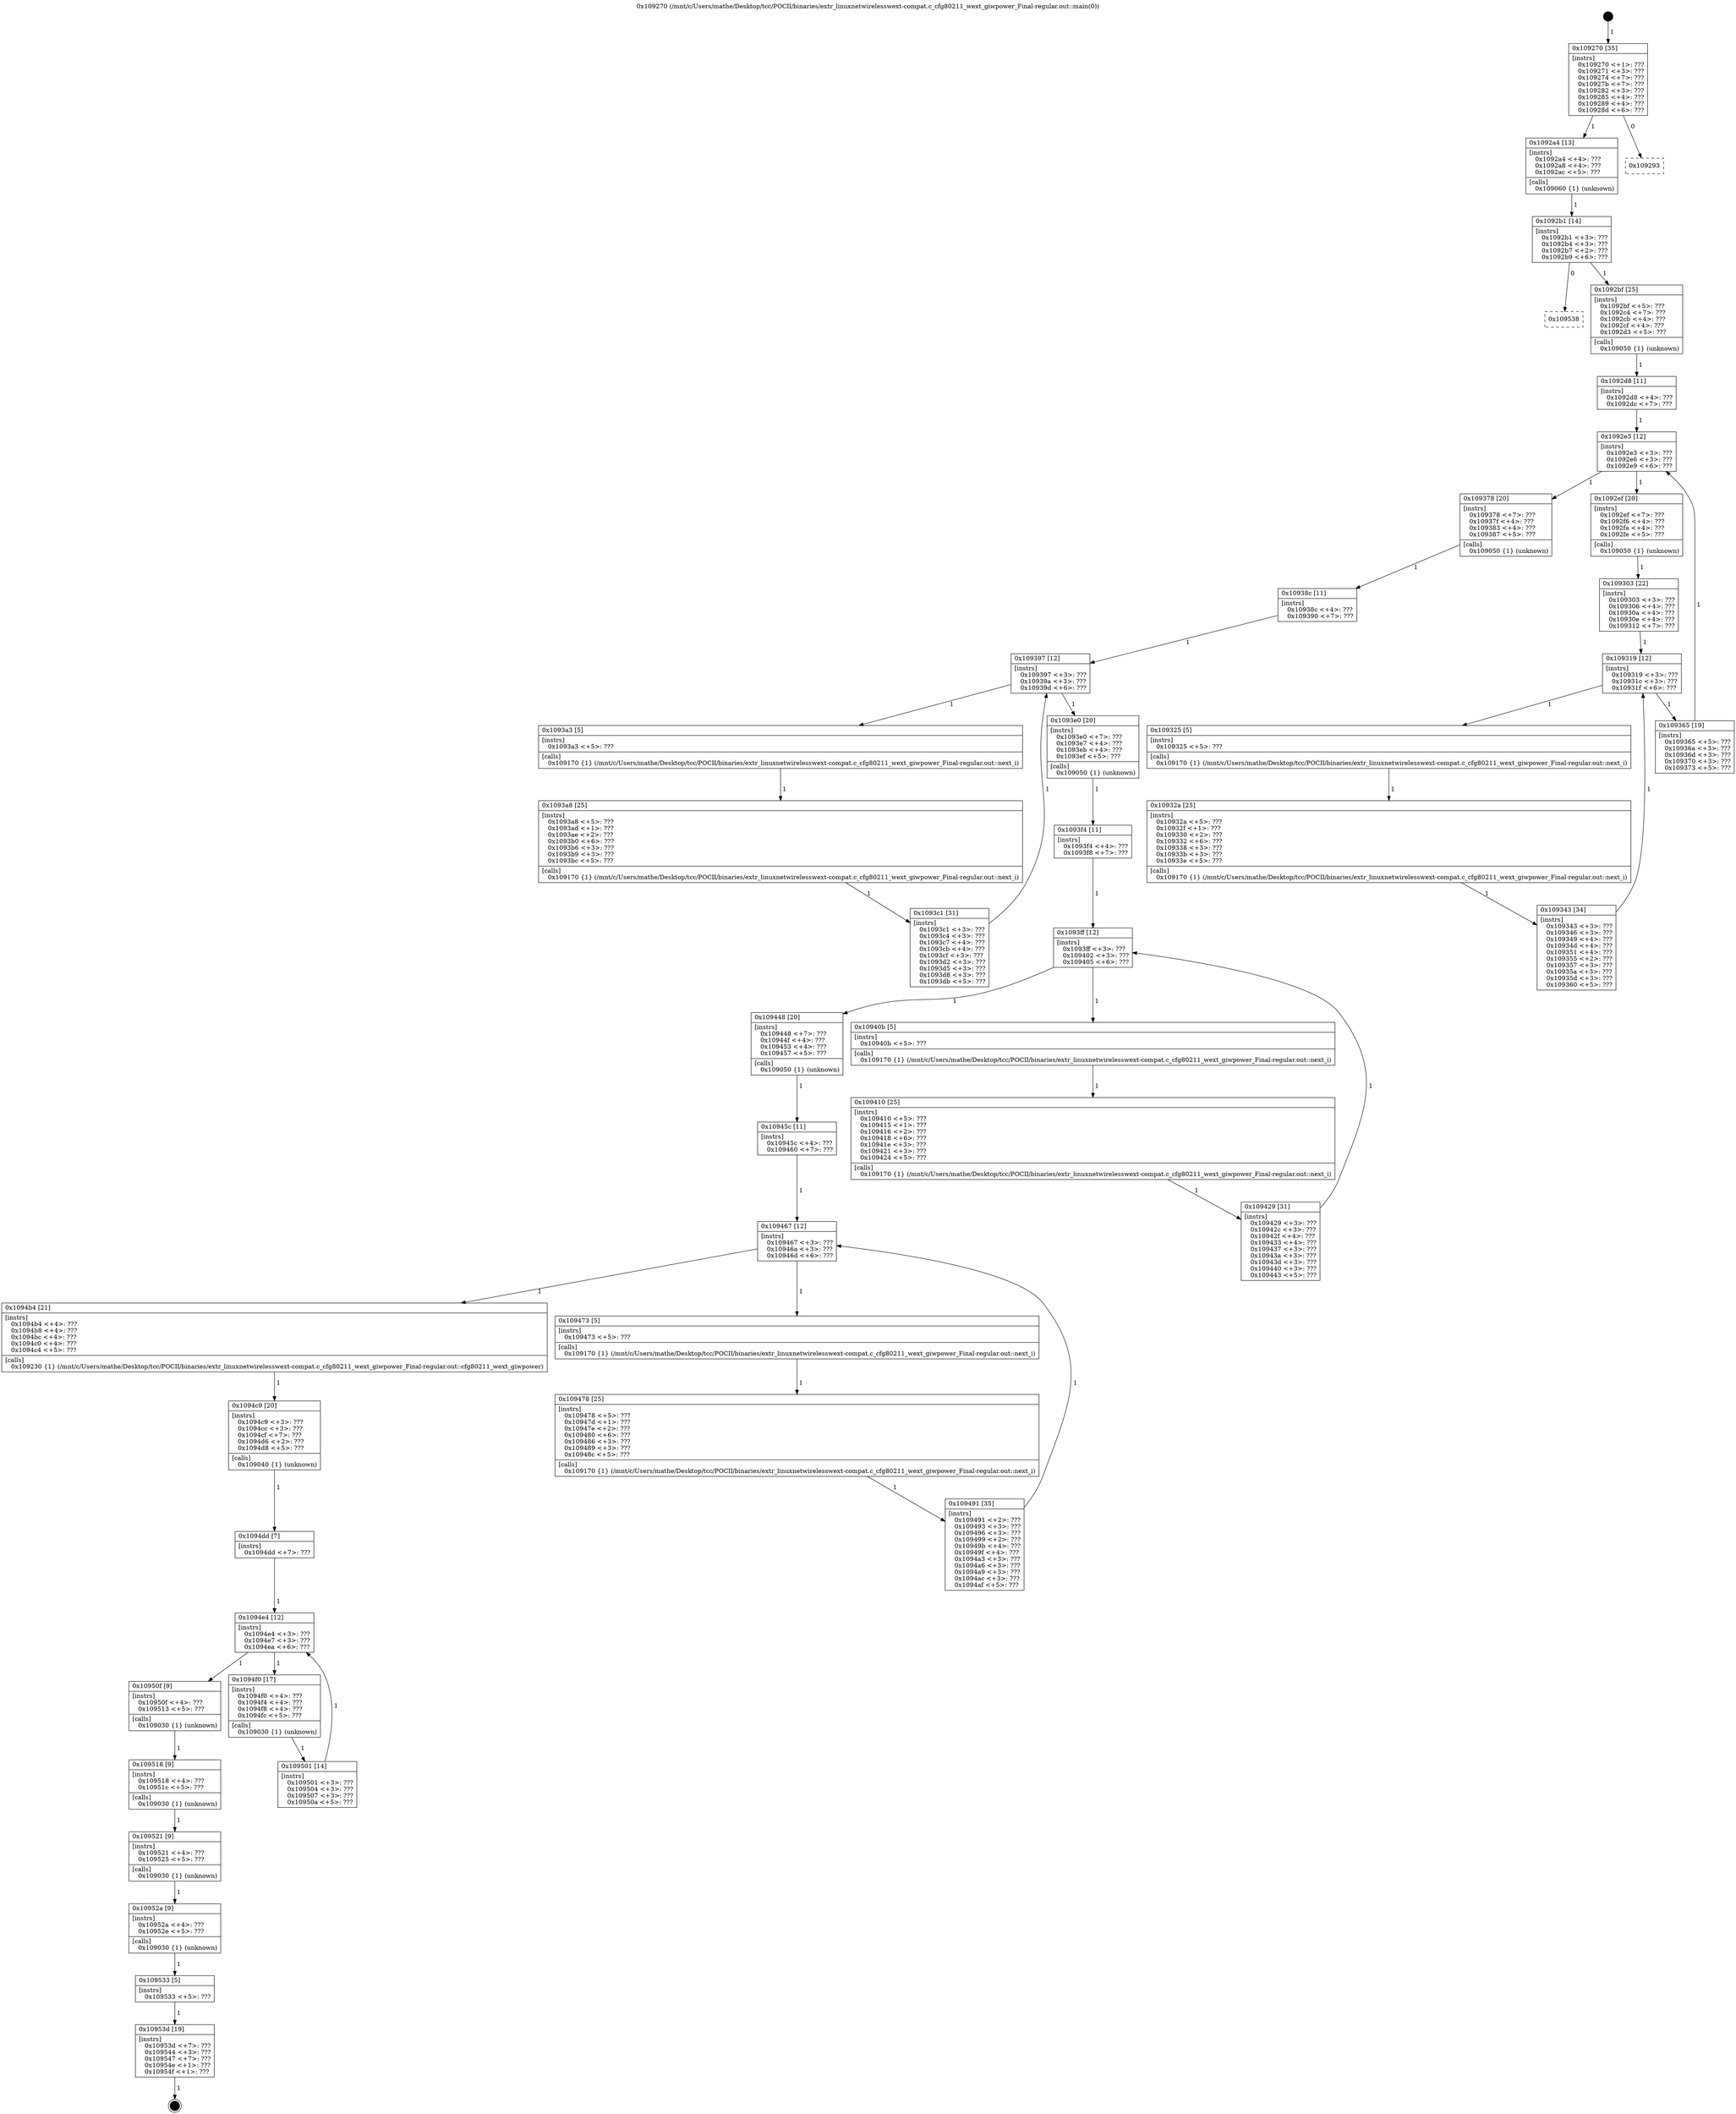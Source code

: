 digraph "0x109270" {
  label = "0x109270 (/mnt/c/Users/mathe/Desktop/tcc/POCII/binaries/extr_linuxnetwirelesswext-compat.c_cfg80211_wext_giwpower_Final-regular.out::main(0))"
  labelloc = "t"
  node[shape=record]

  Entry [label="",width=0.3,height=0.3,shape=circle,fillcolor=black,style=filled]
  "0x109270" [label="{
     0x109270 [35]\l
     | [instrs]\l
     &nbsp;&nbsp;0x109270 \<+1\>: ???\l
     &nbsp;&nbsp;0x109271 \<+3\>: ???\l
     &nbsp;&nbsp;0x109274 \<+7\>: ???\l
     &nbsp;&nbsp;0x10927b \<+7\>: ???\l
     &nbsp;&nbsp;0x109282 \<+3\>: ???\l
     &nbsp;&nbsp;0x109285 \<+4\>: ???\l
     &nbsp;&nbsp;0x109289 \<+4\>: ???\l
     &nbsp;&nbsp;0x10928d \<+6\>: ???\l
  }"]
  "0x1092a4" [label="{
     0x1092a4 [13]\l
     | [instrs]\l
     &nbsp;&nbsp;0x1092a4 \<+4\>: ???\l
     &nbsp;&nbsp;0x1092a8 \<+4\>: ???\l
     &nbsp;&nbsp;0x1092ac \<+5\>: ???\l
     | [calls]\l
     &nbsp;&nbsp;0x109060 \{1\} (unknown)\l
  }"]
  "0x109293" [label="{
     0x109293\l
  }", style=dashed]
  "0x1092b1" [label="{
     0x1092b1 [14]\l
     | [instrs]\l
     &nbsp;&nbsp;0x1092b1 \<+3\>: ???\l
     &nbsp;&nbsp;0x1092b4 \<+3\>: ???\l
     &nbsp;&nbsp;0x1092b7 \<+2\>: ???\l
     &nbsp;&nbsp;0x1092b9 \<+6\>: ???\l
  }"]
  "0x109538" [label="{
     0x109538\l
  }", style=dashed]
  "0x1092bf" [label="{
     0x1092bf [25]\l
     | [instrs]\l
     &nbsp;&nbsp;0x1092bf \<+5\>: ???\l
     &nbsp;&nbsp;0x1092c4 \<+7\>: ???\l
     &nbsp;&nbsp;0x1092cb \<+4\>: ???\l
     &nbsp;&nbsp;0x1092cf \<+4\>: ???\l
     &nbsp;&nbsp;0x1092d3 \<+5\>: ???\l
     | [calls]\l
     &nbsp;&nbsp;0x109050 \{1\} (unknown)\l
  }"]
  Exit [label="",width=0.3,height=0.3,shape=circle,fillcolor=black,style=filled,peripheries=2]
  "0x1092e3" [label="{
     0x1092e3 [12]\l
     | [instrs]\l
     &nbsp;&nbsp;0x1092e3 \<+3\>: ???\l
     &nbsp;&nbsp;0x1092e6 \<+3\>: ???\l
     &nbsp;&nbsp;0x1092e9 \<+6\>: ???\l
  }"]
  "0x109378" [label="{
     0x109378 [20]\l
     | [instrs]\l
     &nbsp;&nbsp;0x109378 \<+7\>: ???\l
     &nbsp;&nbsp;0x10937f \<+4\>: ???\l
     &nbsp;&nbsp;0x109383 \<+4\>: ???\l
     &nbsp;&nbsp;0x109387 \<+5\>: ???\l
     | [calls]\l
     &nbsp;&nbsp;0x109050 \{1\} (unknown)\l
  }"]
  "0x1092ef" [label="{
     0x1092ef [20]\l
     | [instrs]\l
     &nbsp;&nbsp;0x1092ef \<+7\>: ???\l
     &nbsp;&nbsp;0x1092f6 \<+4\>: ???\l
     &nbsp;&nbsp;0x1092fa \<+4\>: ???\l
     &nbsp;&nbsp;0x1092fe \<+5\>: ???\l
     | [calls]\l
     &nbsp;&nbsp;0x109050 \{1\} (unknown)\l
  }"]
  "0x109319" [label="{
     0x109319 [12]\l
     | [instrs]\l
     &nbsp;&nbsp;0x109319 \<+3\>: ???\l
     &nbsp;&nbsp;0x10931c \<+3\>: ???\l
     &nbsp;&nbsp;0x10931f \<+6\>: ???\l
  }"]
  "0x109365" [label="{
     0x109365 [19]\l
     | [instrs]\l
     &nbsp;&nbsp;0x109365 \<+5\>: ???\l
     &nbsp;&nbsp;0x10936a \<+3\>: ???\l
     &nbsp;&nbsp;0x10936d \<+3\>: ???\l
     &nbsp;&nbsp;0x109370 \<+3\>: ???\l
     &nbsp;&nbsp;0x109373 \<+5\>: ???\l
  }"]
  "0x109325" [label="{
     0x109325 [5]\l
     | [instrs]\l
     &nbsp;&nbsp;0x109325 \<+5\>: ???\l
     | [calls]\l
     &nbsp;&nbsp;0x109170 \{1\} (/mnt/c/Users/mathe/Desktop/tcc/POCII/binaries/extr_linuxnetwirelesswext-compat.c_cfg80211_wext_giwpower_Final-regular.out::next_i)\l
  }"]
  "0x10932a" [label="{
     0x10932a [25]\l
     | [instrs]\l
     &nbsp;&nbsp;0x10932a \<+5\>: ???\l
     &nbsp;&nbsp;0x10932f \<+1\>: ???\l
     &nbsp;&nbsp;0x109330 \<+2\>: ???\l
     &nbsp;&nbsp;0x109332 \<+6\>: ???\l
     &nbsp;&nbsp;0x109338 \<+3\>: ???\l
     &nbsp;&nbsp;0x10933b \<+3\>: ???\l
     &nbsp;&nbsp;0x10933e \<+5\>: ???\l
     | [calls]\l
     &nbsp;&nbsp;0x109170 \{1\} (/mnt/c/Users/mathe/Desktop/tcc/POCII/binaries/extr_linuxnetwirelesswext-compat.c_cfg80211_wext_giwpower_Final-regular.out::next_i)\l
  }"]
  "0x109343" [label="{
     0x109343 [34]\l
     | [instrs]\l
     &nbsp;&nbsp;0x109343 \<+3\>: ???\l
     &nbsp;&nbsp;0x109346 \<+3\>: ???\l
     &nbsp;&nbsp;0x109349 \<+4\>: ???\l
     &nbsp;&nbsp;0x10934d \<+4\>: ???\l
     &nbsp;&nbsp;0x109351 \<+4\>: ???\l
     &nbsp;&nbsp;0x109355 \<+2\>: ???\l
     &nbsp;&nbsp;0x109357 \<+3\>: ???\l
     &nbsp;&nbsp;0x10935a \<+3\>: ???\l
     &nbsp;&nbsp;0x10935d \<+3\>: ???\l
     &nbsp;&nbsp;0x109360 \<+5\>: ???\l
  }"]
  "0x109303" [label="{
     0x109303 [22]\l
     | [instrs]\l
     &nbsp;&nbsp;0x109303 \<+3\>: ???\l
     &nbsp;&nbsp;0x109306 \<+4\>: ???\l
     &nbsp;&nbsp;0x10930a \<+4\>: ???\l
     &nbsp;&nbsp;0x10930e \<+4\>: ???\l
     &nbsp;&nbsp;0x109312 \<+7\>: ???\l
  }"]
  "0x10953d" [label="{
     0x10953d [19]\l
     | [instrs]\l
     &nbsp;&nbsp;0x10953d \<+7\>: ???\l
     &nbsp;&nbsp;0x109544 \<+3\>: ???\l
     &nbsp;&nbsp;0x109547 \<+7\>: ???\l
     &nbsp;&nbsp;0x10954e \<+1\>: ???\l
     &nbsp;&nbsp;0x10954f \<+1\>: ???\l
  }"]
  "0x1092d8" [label="{
     0x1092d8 [11]\l
     | [instrs]\l
     &nbsp;&nbsp;0x1092d8 \<+4\>: ???\l
     &nbsp;&nbsp;0x1092dc \<+7\>: ???\l
  }"]
  "0x109397" [label="{
     0x109397 [12]\l
     | [instrs]\l
     &nbsp;&nbsp;0x109397 \<+3\>: ???\l
     &nbsp;&nbsp;0x10939a \<+3\>: ???\l
     &nbsp;&nbsp;0x10939d \<+6\>: ???\l
  }"]
  "0x1093e0" [label="{
     0x1093e0 [20]\l
     | [instrs]\l
     &nbsp;&nbsp;0x1093e0 \<+7\>: ???\l
     &nbsp;&nbsp;0x1093e7 \<+4\>: ???\l
     &nbsp;&nbsp;0x1093eb \<+4\>: ???\l
     &nbsp;&nbsp;0x1093ef \<+5\>: ???\l
     | [calls]\l
     &nbsp;&nbsp;0x109050 \{1\} (unknown)\l
  }"]
  "0x1093a3" [label="{
     0x1093a3 [5]\l
     | [instrs]\l
     &nbsp;&nbsp;0x1093a3 \<+5\>: ???\l
     | [calls]\l
     &nbsp;&nbsp;0x109170 \{1\} (/mnt/c/Users/mathe/Desktop/tcc/POCII/binaries/extr_linuxnetwirelesswext-compat.c_cfg80211_wext_giwpower_Final-regular.out::next_i)\l
  }"]
  "0x1093a8" [label="{
     0x1093a8 [25]\l
     | [instrs]\l
     &nbsp;&nbsp;0x1093a8 \<+5\>: ???\l
     &nbsp;&nbsp;0x1093ad \<+1\>: ???\l
     &nbsp;&nbsp;0x1093ae \<+2\>: ???\l
     &nbsp;&nbsp;0x1093b0 \<+6\>: ???\l
     &nbsp;&nbsp;0x1093b6 \<+3\>: ???\l
     &nbsp;&nbsp;0x1093b9 \<+3\>: ???\l
     &nbsp;&nbsp;0x1093bc \<+5\>: ???\l
     | [calls]\l
     &nbsp;&nbsp;0x109170 \{1\} (/mnt/c/Users/mathe/Desktop/tcc/POCII/binaries/extr_linuxnetwirelesswext-compat.c_cfg80211_wext_giwpower_Final-regular.out::next_i)\l
  }"]
  "0x1093c1" [label="{
     0x1093c1 [31]\l
     | [instrs]\l
     &nbsp;&nbsp;0x1093c1 \<+3\>: ???\l
     &nbsp;&nbsp;0x1093c4 \<+3\>: ???\l
     &nbsp;&nbsp;0x1093c7 \<+4\>: ???\l
     &nbsp;&nbsp;0x1093cb \<+4\>: ???\l
     &nbsp;&nbsp;0x1093cf \<+3\>: ???\l
     &nbsp;&nbsp;0x1093d2 \<+3\>: ???\l
     &nbsp;&nbsp;0x1093d5 \<+3\>: ???\l
     &nbsp;&nbsp;0x1093d8 \<+3\>: ???\l
     &nbsp;&nbsp;0x1093db \<+5\>: ???\l
  }"]
  "0x10938c" [label="{
     0x10938c [11]\l
     | [instrs]\l
     &nbsp;&nbsp;0x10938c \<+4\>: ???\l
     &nbsp;&nbsp;0x109390 \<+7\>: ???\l
  }"]
  "0x1093ff" [label="{
     0x1093ff [12]\l
     | [instrs]\l
     &nbsp;&nbsp;0x1093ff \<+3\>: ???\l
     &nbsp;&nbsp;0x109402 \<+3\>: ???\l
     &nbsp;&nbsp;0x109405 \<+6\>: ???\l
  }"]
  "0x109448" [label="{
     0x109448 [20]\l
     | [instrs]\l
     &nbsp;&nbsp;0x109448 \<+7\>: ???\l
     &nbsp;&nbsp;0x10944f \<+4\>: ???\l
     &nbsp;&nbsp;0x109453 \<+4\>: ???\l
     &nbsp;&nbsp;0x109457 \<+5\>: ???\l
     | [calls]\l
     &nbsp;&nbsp;0x109050 \{1\} (unknown)\l
  }"]
  "0x10940b" [label="{
     0x10940b [5]\l
     | [instrs]\l
     &nbsp;&nbsp;0x10940b \<+5\>: ???\l
     | [calls]\l
     &nbsp;&nbsp;0x109170 \{1\} (/mnt/c/Users/mathe/Desktop/tcc/POCII/binaries/extr_linuxnetwirelesswext-compat.c_cfg80211_wext_giwpower_Final-regular.out::next_i)\l
  }"]
  "0x109410" [label="{
     0x109410 [25]\l
     | [instrs]\l
     &nbsp;&nbsp;0x109410 \<+5\>: ???\l
     &nbsp;&nbsp;0x109415 \<+1\>: ???\l
     &nbsp;&nbsp;0x109416 \<+2\>: ???\l
     &nbsp;&nbsp;0x109418 \<+6\>: ???\l
     &nbsp;&nbsp;0x10941e \<+3\>: ???\l
     &nbsp;&nbsp;0x109421 \<+3\>: ???\l
     &nbsp;&nbsp;0x109424 \<+5\>: ???\l
     | [calls]\l
     &nbsp;&nbsp;0x109170 \{1\} (/mnt/c/Users/mathe/Desktop/tcc/POCII/binaries/extr_linuxnetwirelesswext-compat.c_cfg80211_wext_giwpower_Final-regular.out::next_i)\l
  }"]
  "0x109429" [label="{
     0x109429 [31]\l
     | [instrs]\l
     &nbsp;&nbsp;0x109429 \<+3\>: ???\l
     &nbsp;&nbsp;0x10942c \<+3\>: ???\l
     &nbsp;&nbsp;0x10942f \<+4\>: ???\l
     &nbsp;&nbsp;0x109433 \<+4\>: ???\l
     &nbsp;&nbsp;0x109437 \<+3\>: ???\l
     &nbsp;&nbsp;0x10943a \<+3\>: ???\l
     &nbsp;&nbsp;0x10943d \<+3\>: ???\l
     &nbsp;&nbsp;0x109440 \<+3\>: ???\l
     &nbsp;&nbsp;0x109443 \<+5\>: ???\l
  }"]
  "0x1093f4" [label="{
     0x1093f4 [11]\l
     | [instrs]\l
     &nbsp;&nbsp;0x1093f4 \<+4\>: ???\l
     &nbsp;&nbsp;0x1093f8 \<+7\>: ???\l
  }"]
  "0x109467" [label="{
     0x109467 [12]\l
     | [instrs]\l
     &nbsp;&nbsp;0x109467 \<+3\>: ???\l
     &nbsp;&nbsp;0x10946a \<+3\>: ???\l
     &nbsp;&nbsp;0x10946d \<+6\>: ???\l
  }"]
  "0x1094b4" [label="{
     0x1094b4 [21]\l
     | [instrs]\l
     &nbsp;&nbsp;0x1094b4 \<+4\>: ???\l
     &nbsp;&nbsp;0x1094b8 \<+4\>: ???\l
     &nbsp;&nbsp;0x1094bc \<+4\>: ???\l
     &nbsp;&nbsp;0x1094c0 \<+4\>: ???\l
     &nbsp;&nbsp;0x1094c4 \<+5\>: ???\l
     | [calls]\l
     &nbsp;&nbsp;0x109230 \{1\} (/mnt/c/Users/mathe/Desktop/tcc/POCII/binaries/extr_linuxnetwirelesswext-compat.c_cfg80211_wext_giwpower_Final-regular.out::cfg80211_wext_giwpower)\l
  }"]
  "0x109473" [label="{
     0x109473 [5]\l
     | [instrs]\l
     &nbsp;&nbsp;0x109473 \<+5\>: ???\l
     | [calls]\l
     &nbsp;&nbsp;0x109170 \{1\} (/mnt/c/Users/mathe/Desktop/tcc/POCII/binaries/extr_linuxnetwirelesswext-compat.c_cfg80211_wext_giwpower_Final-regular.out::next_i)\l
  }"]
  "0x109478" [label="{
     0x109478 [25]\l
     | [instrs]\l
     &nbsp;&nbsp;0x109478 \<+5\>: ???\l
     &nbsp;&nbsp;0x10947d \<+1\>: ???\l
     &nbsp;&nbsp;0x10947e \<+2\>: ???\l
     &nbsp;&nbsp;0x109480 \<+6\>: ???\l
     &nbsp;&nbsp;0x109486 \<+3\>: ???\l
     &nbsp;&nbsp;0x109489 \<+3\>: ???\l
     &nbsp;&nbsp;0x10948c \<+5\>: ???\l
     | [calls]\l
     &nbsp;&nbsp;0x109170 \{1\} (/mnt/c/Users/mathe/Desktop/tcc/POCII/binaries/extr_linuxnetwirelesswext-compat.c_cfg80211_wext_giwpower_Final-regular.out::next_i)\l
  }"]
  "0x109491" [label="{
     0x109491 [35]\l
     | [instrs]\l
     &nbsp;&nbsp;0x109491 \<+2\>: ???\l
     &nbsp;&nbsp;0x109493 \<+3\>: ???\l
     &nbsp;&nbsp;0x109496 \<+3\>: ???\l
     &nbsp;&nbsp;0x109499 \<+2\>: ???\l
     &nbsp;&nbsp;0x10949b \<+4\>: ???\l
     &nbsp;&nbsp;0x10949f \<+4\>: ???\l
     &nbsp;&nbsp;0x1094a3 \<+3\>: ???\l
     &nbsp;&nbsp;0x1094a6 \<+3\>: ???\l
     &nbsp;&nbsp;0x1094a9 \<+3\>: ???\l
     &nbsp;&nbsp;0x1094ac \<+3\>: ???\l
     &nbsp;&nbsp;0x1094af \<+5\>: ???\l
  }"]
  "0x10945c" [label="{
     0x10945c [11]\l
     | [instrs]\l
     &nbsp;&nbsp;0x10945c \<+4\>: ???\l
     &nbsp;&nbsp;0x109460 \<+7\>: ???\l
  }"]
  "0x1094c9" [label="{
     0x1094c9 [20]\l
     | [instrs]\l
     &nbsp;&nbsp;0x1094c9 \<+3\>: ???\l
     &nbsp;&nbsp;0x1094cc \<+3\>: ???\l
     &nbsp;&nbsp;0x1094cf \<+7\>: ???\l
     &nbsp;&nbsp;0x1094d6 \<+2\>: ???\l
     &nbsp;&nbsp;0x1094d8 \<+5\>: ???\l
     | [calls]\l
     &nbsp;&nbsp;0x109040 \{1\} (unknown)\l
  }"]
  "0x1094e4" [label="{
     0x1094e4 [12]\l
     | [instrs]\l
     &nbsp;&nbsp;0x1094e4 \<+3\>: ???\l
     &nbsp;&nbsp;0x1094e7 \<+3\>: ???\l
     &nbsp;&nbsp;0x1094ea \<+6\>: ???\l
  }"]
  "0x10950f" [label="{
     0x10950f [9]\l
     | [instrs]\l
     &nbsp;&nbsp;0x10950f \<+4\>: ???\l
     &nbsp;&nbsp;0x109513 \<+5\>: ???\l
     | [calls]\l
     &nbsp;&nbsp;0x109030 \{1\} (unknown)\l
  }"]
  "0x1094f0" [label="{
     0x1094f0 [17]\l
     | [instrs]\l
     &nbsp;&nbsp;0x1094f0 \<+4\>: ???\l
     &nbsp;&nbsp;0x1094f4 \<+4\>: ???\l
     &nbsp;&nbsp;0x1094f8 \<+4\>: ???\l
     &nbsp;&nbsp;0x1094fc \<+5\>: ???\l
     | [calls]\l
     &nbsp;&nbsp;0x109030 \{1\} (unknown)\l
  }"]
  "0x109501" [label="{
     0x109501 [14]\l
     | [instrs]\l
     &nbsp;&nbsp;0x109501 \<+3\>: ???\l
     &nbsp;&nbsp;0x109504 \<+3\>: ???\l
     &nbsp;&nbsp;0x109507 \<+3\>: ???\l
     &nbsp;&nbsp;0x10950a \<+5\>: ???\l
  }"]
  "0x1094dd" [label="{
     0x1094dd [7]\l
     | [instrs]\l
     &nbsp;&nbsp;0x1094dd \<+7\>: ???\l
  }"]
  "0x109518" [label="{
     0x109518 [9]\l
     | [instrs]\l
     &nbsp;&nbsp;0x109518 \<+4\>: ???\l
     &nbsp;&nbsp;0x10951c \<+5\>: ???\l
     | [calls]\l
     &nbsp;&nbsp;0x109030 \{1\} (unknown)\l
  }"]
  "0x109521" [label="{
     0x109521 [9]\l
     | [instrs]\l
     &nbsp;&nbsp;0x109521 \<+4\>: ???\l
     &nbsp;&nbsp;0x109525 \<+5\>: ???\l
     | [calls]\l
     &nbsp;&nbsp;0x109030 \{1\} (unknown)\l
  }"]
  "0x10952a" [label="{
     0x10952a [9]\l
     | [instrs]\l
     &nbsp;&nbsp;0x10952a \<+4\>: ???\l
     &nbsp;&nbsp;0x10952e \<+5\>: ???\l
     | [calls]\l
     &nbsp;&nbsp;0x109030 \{1\} (unknown)\l
  }"]
  "0x109533" [label="{
     0x109533 [5]\l
     | [instrs]\l
     &nbsp;&nbsp;0x109533 \<+5\>: ???\l
  }"]
  Entry -> "0x109270" [label=" 1"]
  "0x109270" -> "0x1092a4" [label=" 1"]
  "0x109270" -> "0x109293" [label=" 0"]
  "0x1092a4" -> "0x1092b1" [label=" 1"]
  "0x1092b1" -> "0x109538" [label=" 0"]
  "0x1092b1" -> "0x1092bf" [label=" 1"]
  "0x10953d" -> Exit [label=" 1"]
  "0x1092bf" -> "0x1092d8" [label=" 1"]
  "0x1092e3" -> "0x109378" [label=" 1"]
  "0x1092e3" -> "0x1092ef" [label=" 1"]
  "0x1092ef" -> "0x109303" [label=" 1"]
  "0x109319" -> "0x109365" [label=" 1"]
  "0x109319" -> "0x109325" [label=" 1"]
  "0x109325" -> "0x10932a" [label=" 1"]
  "0x10932a" -> "0x109343" [label=" 1"]
  "0x109303" -> "0x109319" [label=" 1"]
  "0x109343" -> "0x109319" [label=" 1"]
  "0x109533" -> "0x10953d" [label=" 1"]
  "0x1092d8" -> "0x1092e3" [label=" 1"]
  "0x109365" -> "0x1092e3" [label=" 1"]
  "0x109378" -> "0x10938c" [label=" 1"]
  "0x109397" -> "0x1093e0" [label=" 1"]
  "0x109397" -> "0x1093a3" [label=" 1"]
  "0x1093a3" -> "0x1093a8" [label=" 1"]
  "0x1093a8" -> "0x1093c1" [label=" 1"]
  "0x10938c" -> "0x109397" [label=" 1"]
  "0x1093c1" -> "0x109397" [label=" 1"]
  "0x1093e0" -> "0x1093f4" [label=" 1"]
  "0x1093ff" -> "0x109448" [label=" 1"]
  "0x1093ff" -> "0x10940b" [label=" 1"]
  "0x10940b" -> "0x109410" [label=" 1"]
  "0x109410" -> "0x109429" [label=" 1"]
  "0x1093f4" -> "0x1093ff" [label=" 1"]
  "0x109429" -> "0x1093ff" [label=" 1"]
  "0x109448" -> "0x10945c" [label=" 1"]
  "0x109467" -> "0x1094b4" [label=" 1"]
  "0x109467" -> "0x109473" [label=" 1"]
  "0x109473" -> "0x109478" [label=" 1"]
  "0x109478" -> "0x109491" [label=" 1"]
  "0x10945c" -> "0x109467" [label=" 1"]
  "0x109491" -> "0x109467" [label=" 1"]
  "0x1094b4" -> "0x1094c9" [label=" 1"]
  "0x1094c9" -> "0x1094dd" [label=" 1"]
  "0x1094e4" -> "0x10950f" [label=" 1"]
  "0x1094e4" -> "0x1094f0" [label=" 1"]
  "0x1094f0" -> "0x109501" [label=" 1"]
  "0x1094dd" -> "0x1094e4" [label=" 1"]
  "0x109501" -> "0x1094e4" [label=" 1"]
  "0x10950f" -> "0x109518" [label=" 1"]
  "0x109518" -> "0x109521" [label=" 1"]
  "0x109521" -> "0x10952a" [label=" 1"]
  "0x10952a" -> "0x109533" [label=" 1"]
}
